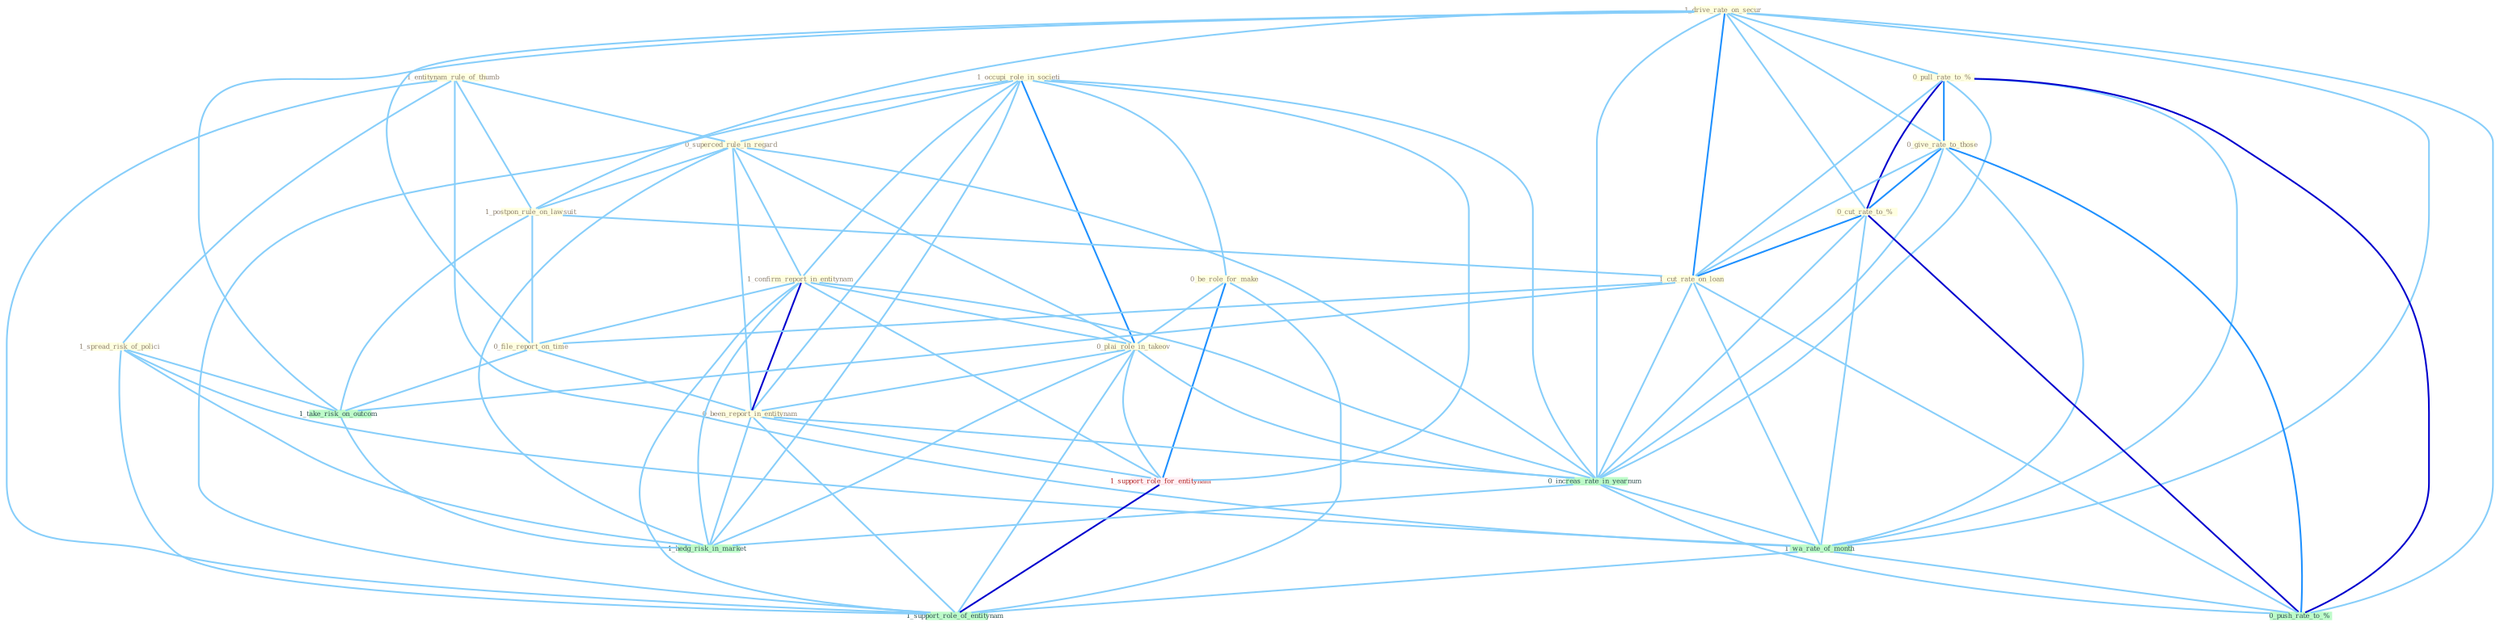 Graph G{ 
    node
    [shape=polygon,style=filled,width=.5,height=.06,color="#BDFCC9",fixedsize=true,fontsize=4,
    fontcolor="#2f4f4f"];
    {node
    [color="#ffffe0", fontcolor="#8b7d6b"] "1_entitynam_rule_of_thumb " "1_drive_rate_on_secur " "1_occupi_role_in_societi " "0_pull_rate_to_% " "0_give_rate_to_those " "0_cut_rate_to_% " "0_superced_rule_in_regard " "1_postpon_rule_on_lawsuit " "1_spread_risk_of_polici " "1_confirm_report_in_entitynam " "0_be_role_for_make " "1_cut_rate_on_loan " "0_plai_role_in_takeov " "0_file_report_on_time " "0_been_report_in_entitynam "}
{node [color="#fff0f5", fontcolor="#b22222"] "1_support_role_for_entitynam "}
edge [color="#B0E2FF"];

	"1_entitynam_rule_of_thumb " -- "0_superced_rule_in_regard " [w="1", color="#87cefa" ];
	"1_entitynam_rule_of_thumb " -- "1_postpon_rule_on_lawsuit " [w="1", color="#87cefa" ];
	"1_entitynam_rule_of_thumb " -- "1_spread_risk_of_polici " [w="1", color="#87cefa" ];
	"1_entitynam_rule_of_thumb " -- "1_wa_rate_of_month " [w="1", color="#87cefa" ];
	"1_entitynam_rule_of_thumb " -- "1_support_role_of_entitynam " [w="1", color="#87cefa" ];
	"1_drive_rate_on_secur " -- "0_pull_rate_to_% " [w="1", color="#87cefa" ];
	"1_drive_rate_on_secur " -- "0_give_rate_to_those " [w="1", color="#87cefa" ];
	"1_drive_rate_on_secur " -- "0_cut_rate_to_% " [w="1", color="#87cefa" ];
	"1_drive_rate_on_secur " -- "1_postpon_rule_on_lawsuit " [w="1", color="#87cefa" ];
	"1_drive_rate_on_secur " -- "1_cut_rate_on_loan " [w="2", color="#1e90ff" , len=0.8];
	"1_drive_rate_on_secur " -- "0_file_report_on_time " [w="1", color="#87cefa" ];
	"1_drive_rate_on_secur " -- "0_increas_rate_in_yearnum " [w="1", color="#87cefa" ];
	"1_drive_rate_on_secur " -- "1_wa_rate_of_month " [w="1", color="#87cefa" ];
	"1_drive_rate_on_secur " -- "1_take_risk_on_outcom " [w="1", color="#87cefa" ];
	"1_drive_rate_on_secur " -- "0_push_rate_to_% " [w="1", color="#87cefa" ];
	"1_occupi_role_in_societi " -- "0_superced_rule_in_regard " [w="1", color="#87cefa" ];
	"1_occupi_role_in_societi " -- "1_confirm_report_in_entitynam " [w="1", color="#87cefa" ];
	"1_occupi_role_in_societi " -- "0_be_role_for_make " [w="1", color="#87cefa" ];
	"1_occupi_role_in_societi " -- "0_plai_role_in_takeov " [w="2", color="#1e90ff" , len=0.8];
	"1_occupi_role_in_societi " -- "0_been_report_in_entitynam " [w="1", color="#87cefa" ];
	"1_occupi_role_in_societi " -- "0_increas_rate_in_yearnum " [w="1", color="#87cefa" ];
	"1_occupi_role_in_societi " -- "1_support_role_for_entitynam " [w="1", color="#87cefa" ];
	"1_occupi_role_in_societi " -- "1_support_role_of_entitynam " [w="1", color="#87cefa" ];
	"1_occupi_role_in_societi " -- "1_hedg_risk_in_market " [w="1", color="#87cefa" ];
	"0_pull_rate_to_% " -- "0_give_rate_to_those " [w="2", color="#1e90ff" , len=0.8];
	"0_pull_rate_to_% " -- "0_cut_rate_to_% " [w="3", color="#0000cd" , len=0.6];
	"0_pull_rate_to_% " -- "1_cut_rate_on_loan " [w="1", color="#87cefa" ];
	"0_pull_rate_to_% " -- "0_increas_rate_in_yearnum " [w="1", color="#87cefa" ];
	"0_pull_rate_to_% " -- "1_wa_rate_of_month " [w="1", color="#87cefa" ];
	"0_pull_rate_to_% " -- "0_push_rate_to_% " [w="3", color="#0000cd" , len=0.6];
	"0_give_rate_to_those " -- "0_cut_rate_to_% " [w="2", color="#1e90ff" , len=0.8];
	"0_give_rate_to_those " -- "1_cut_rate_on_loan " [w="1", color="#87cefa" ];
	"0_give_rate_to_those " -- "0_increas_rate_in_yearnum " [w="1", color="#87cefa" ];
	"0_give_rate_to_those " -- "1_wa_rate_of_month " [w="1", color="#87cefa" ];
	"0_give_rate_to_those " -- "0_push_rate_to_% " [w="2", color="#1e90ff" , len=0.8];
	"0_cut_rate_to_% " -- "1_cut_rate_on_loan " [w="2", color="#1e90ff" , len=0.8];
	"0_cut_rate_to_% " -- "0_increas_rate_in_yearnum " [w="1", color="#87cefa" ];
	"0_cut_rate_to_% " -- "1_wa_rate_of_month " [w="1", color="#87cefa" ];
	"0_cut_rate_to_% " -- "0_push_rate_to_% " [w="3", color="#0000cd" , len=0.6];
	"0_superced_rule_in_regard " -- "1_postpon_rule_on_lawsuit " [w="1", color="#87cefa" ];
	"0_superced_rule_in_regard " -- "1_confirm_report_in_entitynam " [w="1", color="#87cefa" ];
	"0_superced_rule_in_regard " -- "0_plai_role_in_takeov " [w="1", color="#87cefa" ];
	"0_superced_rule_in_regard " -- "0_been_report_in_entitynam " [w="1", color="#87cefa" ];
	"0_superced_rule_in_regard " -- "0_increas_rate_in_yearnum " [w="1", color="#87cefa" ];
	"0_superced_rule_in_regard " -- "1_hedg_risk_in_market " [w="1", color="#87cefa" ];
	"1_postpon_rule_on_lawsuit " -- "1_cut_rate_on_loan " [w="1", color="#87cefa" ];
	"1_postpon_rule_on_lawsuit " -- "0_file_report_on_time " [w="1", color="#87cefa" ];
	"1_postpon_rule_on_lawsuit " -- "1_take_risk_on_outcom " [w="1", color="#87cefa" ];
	"1_spread_risk_of_polici " -- "1_wa_rate_of_month " [w="1", color="#87cefa" ];
	"1_spread_risk_of_polici " -- "1_take_risk_on_outcom " [w="1", color="#87cefa" ];
	"1_spread_risk_of_polici " -- "1_support_role_of_entitynam " [w="1", color="#87cefa" ];
	"1_spread_risk_of_polici " -- "1_hedg_risk_in_market " [w="1", color="#87cefa" ];
	"1_confirm_report_in_entitynam " -- "0_plai_role_in_takeov " [w="1", color="#87cefa" ];
	"1_confirm_report_in_entitynam " -- "0_file_report_on_time " [w="1", color="#87cefa" ];
	"1_confirm_report_in_entitynam " -- "0_been_report_in_entitynam " [w="3", color="#0000cd" , len=0.6];
	"1_confirm_report_in_entitynam " -- "0_increas_rate_in_yearnum " [w="1", color="#87cefa" ];
	"1_confirm_report_in_entitynam " -- "1_support_role_for_entitynam " [w="1", color="#87cefa" ];
	"1_confirm_report_in_entitynam " -- "1_support_role_of_entitynam " [w="1", color="#87cefa" ];
	"1_confirm_report_in_entitynam " -- "1_hedg_risk_in_market " [w="1", color="#87cefa" ];
	"0_be_role_for_make " -- "0_plai_role_in_takeov " [w="1", color="#87cefa" ];
	"0_be_role_for_make " -- "1_support_role_for_entitynam " [w="2", color="#1e90ff" , len=0.8];
	"0_be_role_for_make " -- "1_support_role_of_entitynam " [w="1", color="#87cefa" ];
	"1_cut_rate_on_loan " -- "0_file_report_on_time " [w="1", color="#87cefa" ];
	"1_cut_rate_on_loan " -- "0_increas_rate_in_yearnum " [w="1", color="#87cefa" ];
	"1_cut_rate_on_loan " -- "1_wa_rate_of_month " [w="1", color="#87cefa" ];
	"1_cut_rate_on_loan " -- "1_take_risk_on_outcom " [w="1", color="#87cefa" ];
	"1_cut_rate_on_loan " -- "0_push_rate_to_% " [w="1", color="#87cefa" ];
	"0_plai_role_in_takeov " -- "0_been_report_in_entitynam " [w="1", color="#87cefa" ];
	"0_plai_role_in_takeov " -- "0_increas_rate_in_yearnum " [w="1", color="#87cefa" ];
	"0_plai_role_in_takeov " -- "1_support_role_for_entitynam " [w="1", color="#87cefa" ];
	"0_plai_role_in_takeov " -- "1_support_role_of_entitynam " [w="1", color="#87cefa" ];
	"0_plai_role_in_takeov " -- "1_hedg_risk_in_market " [w="1", color="#87cefa" ];
	"0_file_report_on_time " -- "0_been_report_in_entitynam " [w="1", color="#87cefa" ];
	"0_file_report_on_time " -- "1_take_risk_on_outcom " [w="1", color="#87cefa" ];
	"0_been_report_in_entitynam " -- "0_increas_rate_in_yearnum " [w="1", color="#87cefa" ];
	"0_been_report_in_entitynam " -- "1_support_role_for_entitynam " [w="1", color="#87cefa" ];
	"0_been_report_in_entitynam " -- "1_support_role_of_entitynam " [w="1", color="#87cefa" ];
	"0_been_report_in_entitynam " -- "1_hedg_risk_in_market " [w="1", color="#87cefa" ];
	"0_increas_rate_in_yearnum " -- "1_wa_rate_of_month " [w="1", color="#87cefa" ];
	"0_increas_rate_in_yearnum " -- "0_push_rate_to_% " [w="1", color="#87cefa" ];
	"0_increas_rate_in_yearnum " -- "1_hedg_risk_in_market " [w="1", color="#87cefa" ];
	"1_wa_rate_of_month " -- "0_push_rate_to_% " [w="1", color="#87cefa" ];
	"1_wa_rate_of_month " -- "1_support_role_of_entitynam " [w="1", color="#87cefa" ];
	"1_support_role_for_entitynam " -- "1_support_role_of_entitynam " [w="3", color="#0000cd" , len=0.6];
	"1_take_risk_on_outcom " -- "1_hedg_risk_in_market " [w="1", color="#87cefa" ];
}